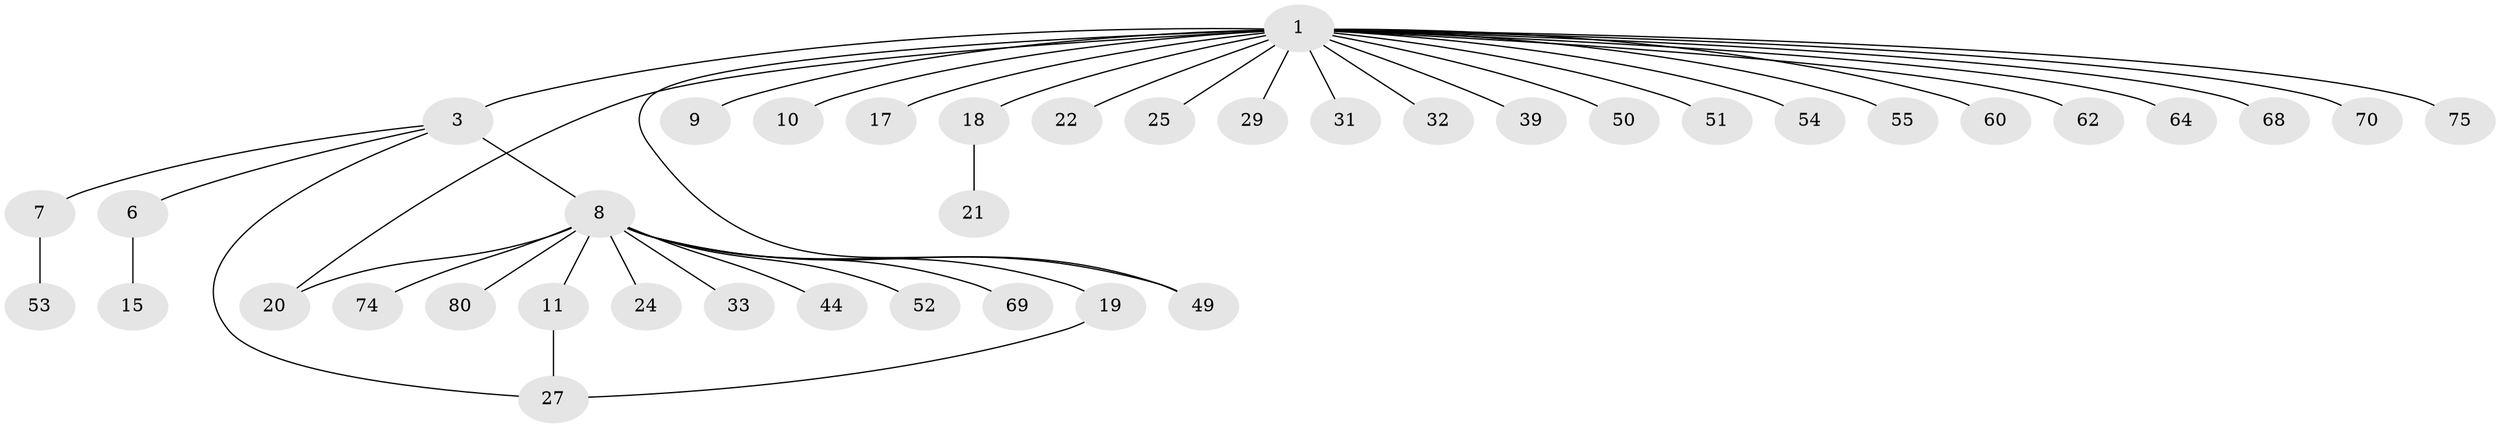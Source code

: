 // original degree distribution, {8: 0.0125, 22: 0.0125, 9: 0.0125, 6: 0.0125, 3: 0.1, 2: 0.25, 12: 0.0125, 1: 0.575, 7: 0.0125}
// Generated by graph-tools (version 1.1) at 2025/18/03/04/25 18:18:01]
// undirected, 40 vertices, 43 edges
graph export_dot {
graph [start="1"]
  node [color=gray90,style=filled];
  1 [super="+2+5+26+13+23+38"];
  3 [super="+16+4+78+79+30"];
  6;
  7;
  8;
  9;
  10;
  11;
  15;
  17 [super="+46+41"];
  18 [super="+42"];
  19 [super="+67"];
  20;
  21;
  22;
  24 [super="+73"];
  25;
  27 [super="+28+58+57+76+48+35"];
  29;
  31;
  32;
  33;
  39;
  44 [super="+47"];
  49 [super="+61"];
  50;
  51 [super="+59"];
  52;
  53;
  54 [super="+56+65"];
  55;
  60;
  62;
  64;
  68;
  69;
  70 [super="+72"];
  74;
  75;
  80;
  1 -- 54;
  1 -- 68;
  1 -- 64;
  1 -- 3 [weight=3];
  1 -- 70;
  1 -- 9;
  1 -- 10;
  1 -- 75;
  1 -- 17 [weight=2];
  1 -- 18;
  1 -- 20;
  1 -- 22;
  1 -- 25;
  1 -- 29;
  1 -- 31;
  1 -- 32;
  1 -- 39;
  1 -- 50;
  1 -- 51;
  1 -- 55;
  1 -- 60;
  1 -- 62;
  1 -- 49;
  3 -- 8;
  3 -- 6;
  3 -- 7;
  3 -- 27;
  6 -- 15;
  7 -- 53;
  8 -- 11;
  8 -- 19;
  8 -- 20;
  8 -- 24;
  8 -- 33;
  8 -- 44;
  8 -- 49;
  8 -- 52;
  8 -- 69;
  8 -- 74;
  8 -- 80;
  11 -- 27;
  18 -- 21;
  19 -- 27;
}
